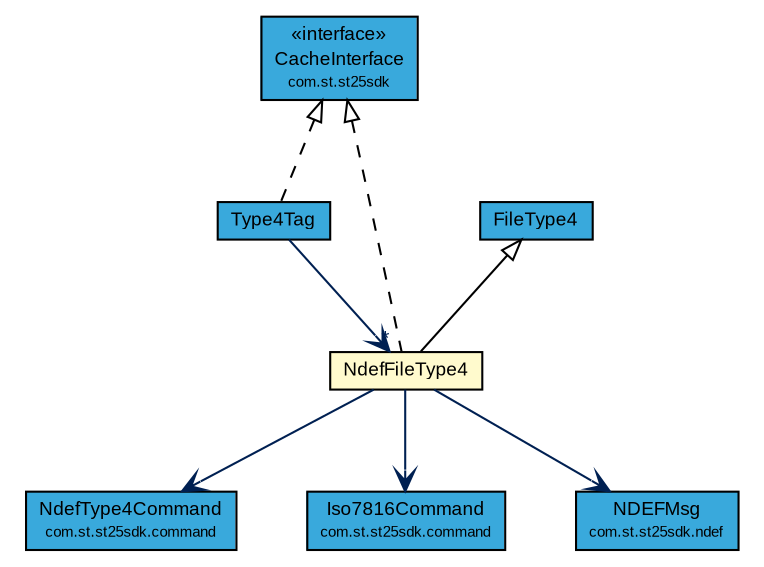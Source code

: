 #!/usr/local/bin/dot
#
# Class diagram 
# Generated by UMLGraph version R5_7_2-3-gee82a7 (http://www.umlgraph.org/)
#

digraph G {
	edge [fontname="arial",fontsize=10,labelfontname="arial",labelfontsize=10];
	node [fontname="arial",fontsize=10,shape=plaintext];
	nodesep=0.25;
	ranksep=0.5;
	// com.st.st25sdk.CacheInterface
	c14383 [label=<<table title="com.st.st25sdk.CacheInterface" border="0" cellborder="1" cellspacing="0" cellpadding="2" port="p" bgcolor="#39a9dc" href="../CacheInterface.html">
		<tr><td><table border="0" cellspacing="0" cellpadding="1">
<tr><td align="center" balign="center"> &#171;interface&#187; </td></tr>
<tr><td align="center" balign="center"> CacheInterface </td></tr>
<tr><td align="center" balign="center"><font point-size="7.0"> com.st.st25sdk </font></td></tr>
		</table></td></tr>
		</table>>, URL="../CacheInterface.html", fontname="arial", fontcolor="black", fontsize=9.0];
	// com.st.st25sdk.command.NdefType4Command
	c14401 [label=<<table title="com.st.st25sdk.command.NdefType4Command" border="0" cellborder="1" cellspacing="0" cellpadding="2" port="p" bgcolor="#39a9dc" href="../command/NdefType4Command.html">
		<tr><td><table border="0" cellspacing="0" cellpadding="1">
<tr><td align="center" balign="center"> NdefType4Command </td></tr>
<tr><td align="center" balign="center"><font point-size="7.0"> com.st.st25sdk.command </font></td></tr>
		</table></td></tr>
		</table>>, URL="../command/NdefType4Command.html", fontname="arial", fontcolor="black", fontsize=9.0];
	// com.st.st25sdk.command.Iso7816Command
	c14404 [label=<<table title="com.st.st25sdk.command.Iso7816Command" border="0" cellborder="1" cellspacing="0" cellpadding="2" port="p" bgcolor="#39a9dc" href="../command/Iso7816Command.html">
		<tr><td><table border="0" cellspacing="0" cellpadding="1">
<tr><td align="center" balign="center"> Iso7816Command </td></tr>
<tr><td align="center" balign="center"><font point-size="7.0"> com.st.st25sdk.command </font></td></tr>
		</table></td></tr>
		</table>>, URL="../command/Iso7816Command.html", fontname="arial", fontcolor="black", fontsize=9.0];
	// com.st.st25sdk.ndef.NDEFMsg
	c14437 [label=<<table title="com.st.st25sdk.ndef.NDEFMsg" border="0" cellborder="1" cellspacing="0" cellpadding="2" port="p" bgcolor="#39a9dc" href="../ndef/NDEFMsg.html">
		<tr><td><table border="0" cellspacing="0" cellpadding="1">
<tr><td align="center" balign="center"> NDEFMsg </td></tr>
<tr><td align="center" balign="center"><font point-size="7.0"> com.st.st25sdk.ndef </font></td></tr>
		</table></td></tr>
		</table>>, URL="../ndef/NDEFMsg.html", fontname="arial", fontcolor="black", fontsize=9.0];
	// com.st.st25sdk.type4a.Type4Tag
	c14446 [label=<<table title="com.st.st25sdk.type4a.Type4Tag" border="0" cellborder="1" cellspacing="0" cellpadding="2" port="p" bgcolor="#39a9dc" href="./Type4Tag.html">
		<tr><td><table border="0" cellspacing="0" cellpadding="1">
<tr><td align="center" balign="center"> Type4Tag </td></tr>
		</table></td></tr>
		</table>>, URL="./Type4Tag.html", fontname="arial", fontcolor="black", fontsize=9.0];
	// com.st.st25sdk.type4a.NdefFileType4
	c14457 [label=<<table title="com.st.st25sdk.type4a.NdefFileType4" border="0" cellborder="1" cellspacing="0" cellpadding="2" port="p" bgcolor="lemonChiffon" href="./NdefFileType4.html">
		<tr><td><table border="0" cellspacing="0" cellpadding="1">
<tr><td align="center" balign="center"> NdefFileType4 </td></tr>
		</table></td></tr>
		</table>>, URL="./NdefFileType4.html", fontname="arial", fontcolor="black", fontsize=9.0];
	// com.st.st25sdk.type4a.FileType4
	c14458 [label=<<table title="com.st.st25sdk.type4a.FileType4" border="0" cellborder="1" cellspacing="0" cellpadding="2" port="p" bgcolor="#39a9dc" href="./FileType4.html">
		<tr><td><table border="0" cellspacing="0" cellpadding="1">
<tr><td align="center" balign="center"> FileType4 </td></tr>
		</table></td></tr>
		</table>>, URL="./FileType4.html", fontname="arial", fontcolor="black", fontsize=9.0];
	//com.st.st25sdk.type4a.Type4Tag implements com.st.st25sdk.CacheInterface
	c14383:p -> c14446:p [dir=back,arrowtail=empty,style=dashed];
	//com.st.st25sdk.type4a.NdefFileType4 extends com.st.st25sdk.type4a.FileType4
	c14458:p -> c14457:p [dir=back,arrowtail=empty];
	//com.st.st25sdk.type4a.NdefFileType4 implements com.st.st25sdk.CacheInterface
	c14383:p -> c14457:p [dir=back,arrowtail=empty,style=dashed];
	// com.st.st25sdk.type4a.Type4Tag NAVASSOC com.st.st25sdk.type4a.NdefFileType4
	c14446:p -> c14457:p [taillabel="", label="", headlabel="*", fontname="arial", fontcolor="#002052", fontsize=10.0, color="#002052", arrowhead=open];
	// com.st.st25sdk.type4a.NdefFileType4 NAVASSOC com.st.st25sdk.ndef.NDEFMsg
	c14457:p -> c14437:p [taillabel="", label="", headlabel="", fontname="arial", fontcolor="#002052", fontsize=10.0, color="#002052", arrowhead=open];
	// com.st.st25sdk.type4a.NdefFileType4 NAVASSOC com.st.st25sdk.command.Iso7816Command
	c14457:p -> c14404:p [taillabel="", label="", headlabel="", fontname="arial", fontcolor="#002052", fontsize=10.0, color="#002052", arrowhead=open];
	// com.st.st25sdk.type4a.NdefFileType4 NAVASSOC com.st.st25sdk.command.NdefType4Command
	c14457:p -> c14401:p [taillabel="", label="", headlabel="", fontname="arial", fontcolor="#002052", fontsize=10.0, color="#002052", arrowhead=open];
}

